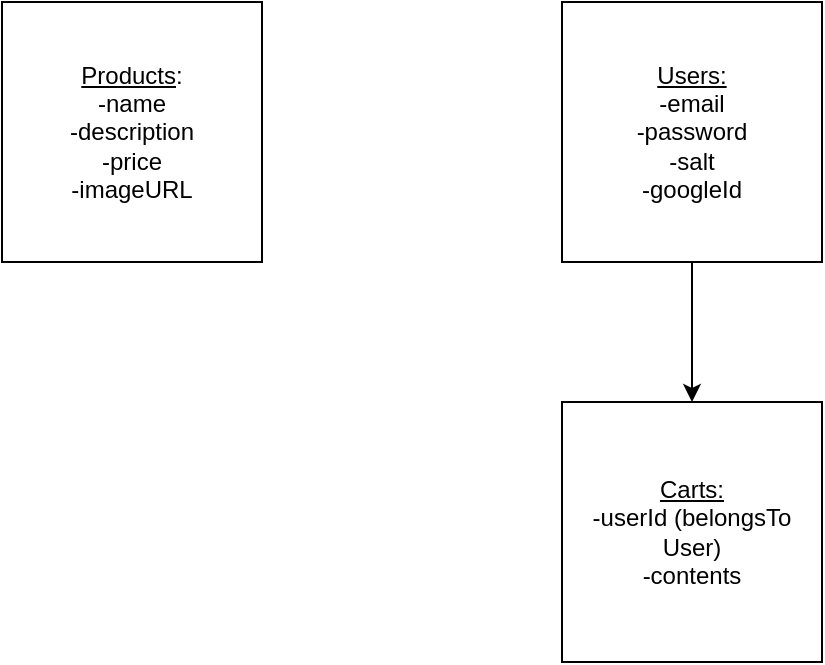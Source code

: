 <mxfile version="13.7.4" type="device"><diagram id="5eSUdjxsdGGBzDRwY70S" name="Page-1"><mxGraphModel dx="1067" dy="671" grid="1" gridSize="10" guides="1" tooltips="1" connect="1" arrows="1" fold="1" page="1" pageScale="1" pageWidth="850" pageHeight="1100" math="0" shadow="0"><root><mxCell id="0"/><mxCell id="1" parent="0"/><mxCell id="tjfHuip2HHLS3mxw1cCi-1" value="&lt;u&gt;Products&lt;/u&gt;:&lt;br&gt;-name&lt;br&gt;-description&lt;br&gt;-price&lt;br&gt;-imageURL" style="whiteSpace=wrap;html=1;aspect=fixed;" vertex="1" parent="1"><mxGeometry x="130" y="130" width="130" height="130" as="geometry"/></mxCell><mxCell id="tjfHuip2HHLS3mxw1cCi-2" value="&lt;u&gt;Users:&lt;/u&gt;&lt;br&gt;-email&lt;br&gt;-password&lt;br&gt;-salt&lt;br&gt;-googleId" style="whiteSpace=wrap;html=1;aspect=fixed;" vertex="1" parent="1"><mxGeometry x="410" y="130" width="130" height="130" as="geometry"/></mxCell><mxCell id="tjfHuip2HHLS3mxw1cCi-3" value="&lt;u&gt;Carts:&lt;/u&gt;&lt;br&gt;-userId (belongsTo User)&lt;br&gt;-contents" style="whiteSpace=wrap;html=1;aspect=fixed;" vertex="1" parent="1"><mxGeometry x="410" y="330" width="130" height="130" as="geometry"/></mxCell><mxCell id="tjfHuip2HHLS3mxw1cCi-4" value="" style="endArrow=classic;html=1;entryX=0.5;entryY=0;entryDx=0;entryDy=0;exitX=0.5;exitY=1;exitDx=0;exitDy=0;" edge="1" parent="1" source="tjfHuip2HHLS3mxw1cCi-2" target="tjfHuip2HHLS3mxw1cCi-3"><mxGeometry width="50" height="50" relative="1" as="geometry"><mxPoint x="420" y="310" as="sourcePoint"/><mxPoint x="470" y="260" as="targetPoint"/></mxGeometry></mxCell></root></mxGraphModel></diagram></mxfile>
